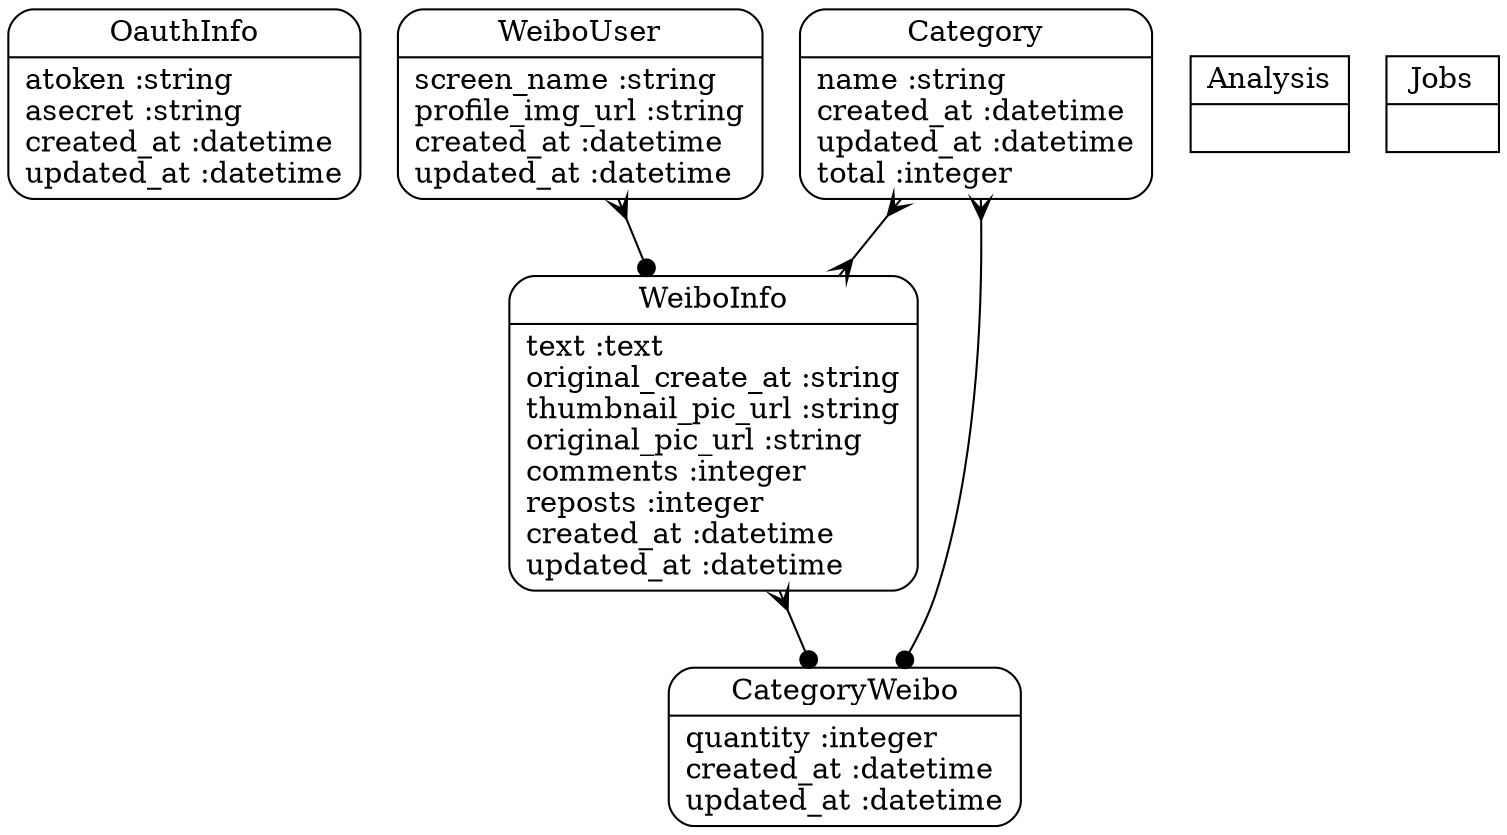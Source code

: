 digraph models_diagram {
	graph[overlap=false, splines=true]
	"OauthInfo" [shape=Mrecord, label="{OauthInfo|atoken :string\lasecret :string\lcreated_at :datetime\lupdated_at :datetime\l}"]
	"Category" [shape=Mrecord, label="{Category|name :string\lcreated_at :datetime\lupdated_at :datetime\ltotal :integer\l}"]
	"WeiboInfo" [shape=Mrecord, label="{WeiboInfo|text :text\loriginal_create_at :string\lthumbnail_pic_url :string\loriginal_pic_url :string\lcomments :integer\lreposts :integer\lcreated_at :datetime\lupdated_at :datetime\l}"]
	"Analysis" [shape=record, label="{Analysis|}"]
	"Jobs" [shape=record, label="{Jobs|}"]
	"WeiboUser" [shape=Mrecord, label="{WeiboUser|screen_name :string\lprofile_img_url :string\lcreated_at :datetime\lupdated_at :datetime\l}"]
	"CategoryWeibo" [shape=Mrecord, label="{CategoryWeibo|quantity :integer\lcreated_at :datetime\lupdated_at :datetime\l}"]
	"Category" -> "WeiboInfo" [arrowtail=crow, arrowhead=crow, dir=both]
	"Category" -> "CategoryWeibo" [arrowtail=crow, arrowhead=dot, dir=both]
	"WeiboInfo" -> "CategoryWeibo" [arrowtail=crow, arrowhead=dot, dir=both]
	"WeiboUser" -> "WeiboInfo" [arrowtail=crow, arrowhead=dot, dir=both]
}
